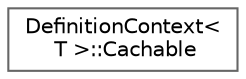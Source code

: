 digraph "Graphical Class Hierarchy"
{
 // INTERACTIVE_SVG=YES
 // LATEX_PDF_SIZE
  bgcolor="transparent";
  edge [fontname=Helvetica,fontsize=10,labelfontname=Helvetica,labelfontsize=10];
  node [fontname=Helvetica,fontsize=10,shape=box,height=0.2,width=0.4];
  rankdir="LR";
  Node0 [id="Node000000",label="DefinitionContext\<\l T \>::Cachable",height=0.2,width=0.4,color="grey40", fillcolor="white", style="filled",URL="$d9/d7b/struct_definition_context_1_1_cachable.html",tooltip=" "];
}
